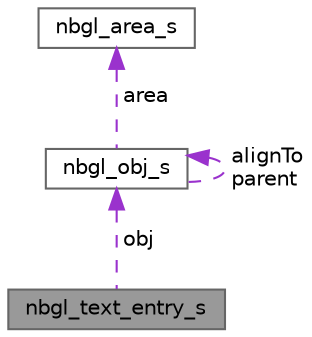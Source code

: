 digraph "nbgl_text_entry_s"
{
 // LATEX_PDF_SIZE
  bgcolor="transparent";
  edge [fontname=Helvetica,fontsize=10,labelfontname=Helvetica,labelfontsize=10];
  node [fontname=Helvetica,fontsize=10,shape=box,height=0.2,width=0.4];
  Node1 [label="nbgl_text_entry_s",height=0.2,width=0.4,color="gray40", fillcolor="grey60", style="filled", fontcolor="black",tooltip="struct to represent a text entry area (TEXT_ENTRY type)"];
  Node2 -> Node1 [dir="back",color="darkorchid3",style="dashed",label=" obj" ];
  Node2 [label="nbgl_obj_s",height=0.2,width=0.4,color="gray40", fillcolor="white", style="filled",URL="$structnbgl__obj__s.html",tooltip="Common structure for all graphical objects."];
  Node3 -> Node2 [dir="back",color="darkorchid3",style="dashed",label=" area" ];
  Node3 [label="nbgl_area_s",height=0.2,width=0.4,color="gray40", fillcolor="white", style="filled",URL="$structnbgl__area__s.html",tooltip="Represents a rectangle area of the screen."];
  Node2 -> Node2 [dir="back",color="darkorchid3",style="dashed",label=" alignTo\nparent" ];
}
